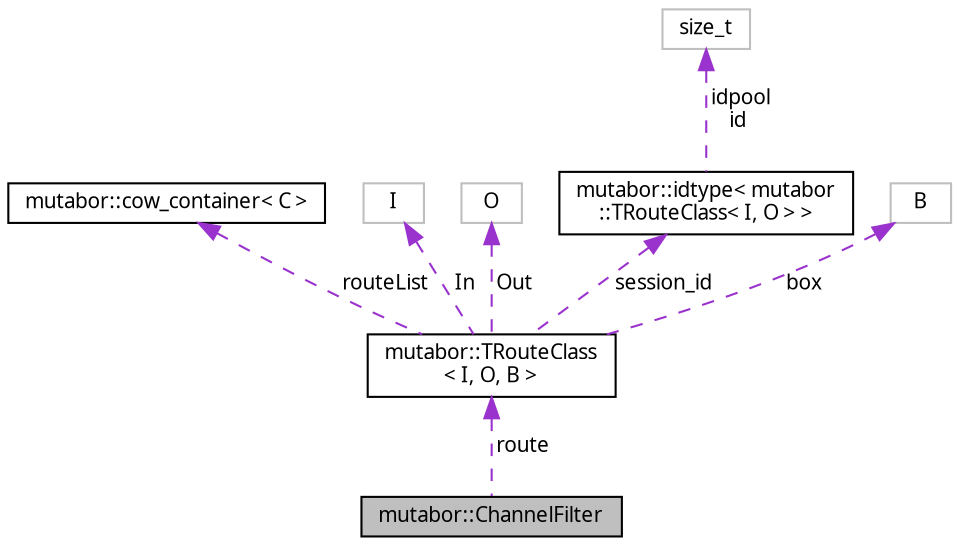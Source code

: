 digraph "mutabor::ChannelFilter"
{
  edge [fontname="Sans",fontsize="10",labelfontname="Sans",labelfontsize="10"];
  node [fontname="Sans",fontsize="10",shape=record];
  Node1 [label="mutabor::ChannelFilter",height=0.2,width=0.4,color="black", fillcolor="grey75", style="filled", fontcolor="black"];
  Node2 -> Node1 [dir="back",color="darkorchid3",fontsize="10",style="dashed",label=" route" ,fontname="Sans"];
  Node2 [label="mutabor::TRouteClass\l\< I, O, B \>",height=0.2,width=0.4,color="black", fillcolor="white", style="filled",URL="$db/d05/classmutabor_1_1TRouteClass.html",tooltip="Class for managing routing. "];
  Node3 -> Node2 [dir="back",color="darkorchid3",fontsize="10",style="dashed",label=" routeList" ,fontname="Sans"];
  Node3 [label="mutabor::cow_container\< C \>",height=0.2,width=0.4,color="black", fillcolor="white", style="filled",URL="$df/d40/classmutabor_1_1cow__container.html"];
  Node4 -> Node2 [dir="back",color="darkorchid3",fontsize="10",style="dashed",label=" In" ,fontname="Sans"];
  Node4 [label="I",height=0.2,width=0.4,color="grey75", fillcolor="white", style="filled"];
  Node5 -> Node2 [dir="back",color="darkorchid3",fontsize="10",style="dashed",label=" Out" ,fontname="Sans"];
  Node5 [label="O",height=0.2,width=0.4,color="grey75", fillcolor="white", style="filled"];
  Node6 -> Node2 [dir="back",color="darkorchid3",fontsize="10",style="dashed",label=" session_id" ,fontname="Sans"];
  Node6 [label="mutabor::idtype\< mutabor\l::TRouteClass\< I, O \> \>",height=0.2,width=0.4,color="black", fillcolor="white", style="filled",URL="$d7/dce/classmutabor_1_1idtype.html"];
  Node7 -> Node6 [dir="back",color="darkorchid3",fontsize="10",style="dashed",label=" idpool\nid" ,fontname="Sans"];
  Node7 [label="size_t",height=0.2,width=0.4,color="grey75", fillcolor="white", style="filled"];
  Node8 -> Node2 [dir="back",color="darkorchid3",fontsize="10",style="dashed",label=" box" ,fontname="Sans"];
  Node8 [label="B",height=0.2,width=0.4,color="grey75", fillcolor="white", style="filled"];
}
